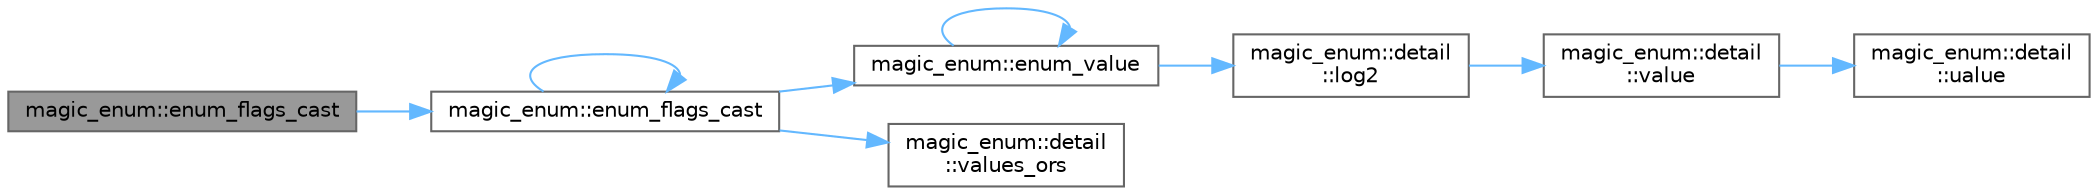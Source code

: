 digraph "magic_enum::enum_flags_cast"
{
 // LATEX_PDF_SIZE
  bgcolor="transparent";
  edge [fontname=Helvetica,fontsize=10,labelfontname=Helvetica,labelfontsize=10];
  node [fontname=Helvetica,fontsize=10,shape=box,height=0.2,width=0.4];
  rankdir="LR";
  Node1 [id="Node000001",label="magic_enum::enum_flags_cast",height=0.2,width=0.4,color="gray40", fillcolor="grey60", style="filled", fontcolor="black",tooltip=" "];
  Node1 -> Node2 [id="edge9_Node000001_Node000002",color="steelblue1",style="solid",tooltip=" "];
  Node2 [id="Node000002",label="magic_enum::enum_flags_cast",height=0.2,width=0.4,color="grey40", fillcolor="white", style="filled",URL="$namespacemagic__enum.html#a93ef2bb4b73b428d02914260e20d7b34",tooltip=" "];
  Node2 -> Node2 [id="edge10_Node000002_Node000002",color="steelblue1",style="solid",tooltip=" "];
  Node2 -> Node3 [id="edge11_Node000002_Node000003",color="steelblue1",style="solid",tooltip=" "];
  Node3 [id="Node000003",label="magic_enum::enum_value",height=0.2,width=0.4,color="grey40", fillcolor="white", style="filled",URL="$namespacemagic__enum.html#a9838bde8b3a4d7998ad1e81b893ef798",tooltip=" "];
  Node3 -> Node3 [id="edge12_Node000003_Node000003",color="steelblue1",style="solid",tooltip=" "];
  Node3 -> Node4 [id="edge13_Node000003_Node000004",color="steelblue1",style="solid",tooltip=" "];
  Node4 [id="Node000004",label="magic_enum::detail\l::log2",height=0.2,width=0.4,color="grey40", fillcolor="white", style="filled",URL="$namespacemagic__enum_1_1detail.html#a1f435c2b919eb3622324d94892c8bc0b",tooltip=" "];
  Node4 -> Node5 [id="edge14_Node000004_Node000005",color="steelblue1",style="solid",tooltip=" "];
  Node5 [id="Node000005",label="magic_enum::detail\l::value",height=0.2,width=0.4,color="grey40", fillcolor="white", style="filled",URL="$namespacemagic__enum_1_1detail.html#a8e06754b490522d8ae02cd8983e3fcbf",tooltip=" "];
  Node5 -> Node6 [id="edge15_Node000005_Node000006",color="steelblue1",style="solid",tooltip=" "];
  Node6 [id="Node000006",label="magic_enum::detail\l::ualue",height=0.2,width=0.4,color="grey40", fillcolor="white", style="filled",URL="$namespacemagic__enum_1_1detail.html#a191c321163d56a3fb04df4e39998bbfb",tooltip=" "];
  Node2 -> Node7 [id="edge16_Node000002_Node000007",color="steelblue1",style="solid",tooltip=" "];
  Node7 [id="Node000007",label="magic_enum::detail\l::values_ors",height=0.2,width=0.4,color="grey40", fillcolor="white", style="filled",URL="$namespacemagic__enum_1_1detail.html#a771b8e4b59f84502b939936cde19a6c9",tooltip=" "];
}
